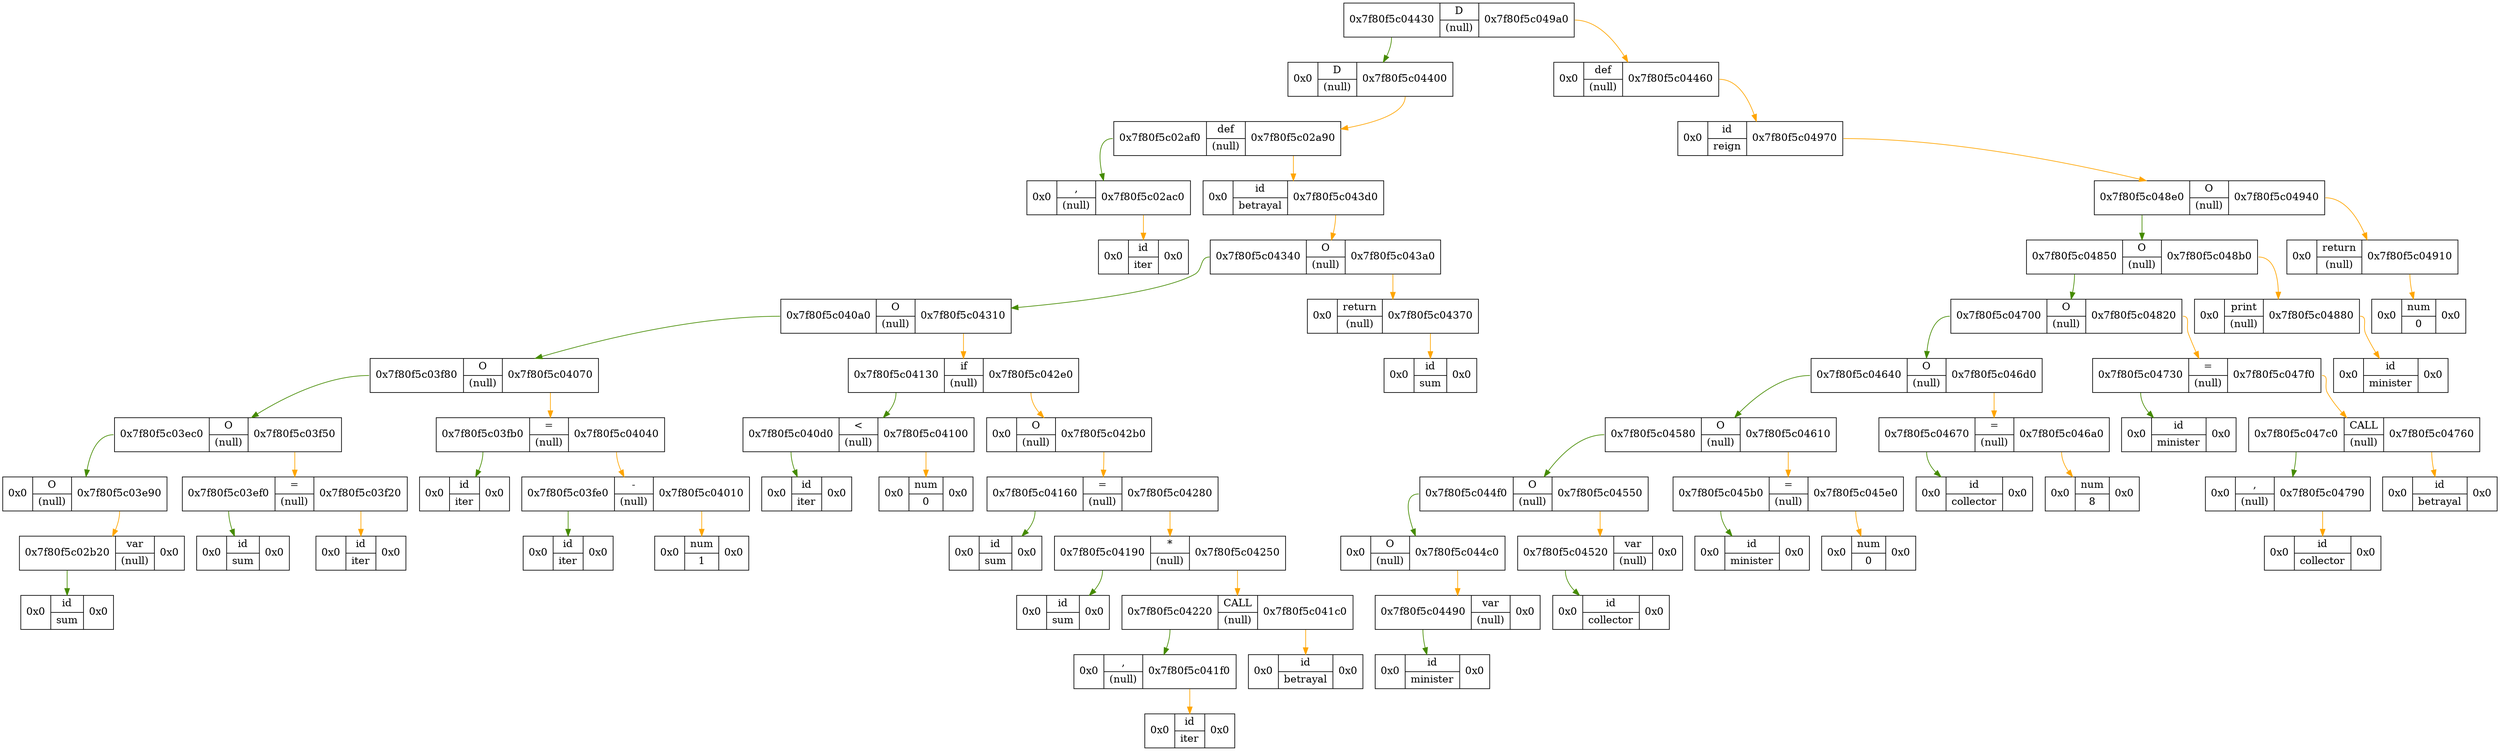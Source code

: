digraph G{
	edge[color="chartreuse4",fontcolor="blue",fontsize=12];
	node[shape="rectangle",fontsize=15];
	1 [shape=record,label="  <f0> 0x7f80f5c04430| {D | (null)} | <f1> 0x7f80f5c049a0" ];
	2 [shape=record,label="  <f0> 0x0| {D | (null)} | <f1> 0x7f80f5c04400" ];
	5 [shape=record,label="  <f0> 0x7f80f5c02af0| {def | (null)} | <f1> 0x7f80f5c02a90" ];
	10 [shape=record,label="  <f0> 0x0| {, | (null)} | <f1> 0x7f80f5c02ac0" ];
	21 [shape=record,label="  <f0> 0x0| {id | iter} | <f1> 0x0" ];
		10:<f1> -> 21[color="orange"]
		5:<f0> -> 10
	11 [shape=record,label="  <f0> 0x0| {id | betrayal} | <f1> 0x7f80f5c043d0" ];
	23 [shape=record,label="  <f0> 0x7f80f5c04340| {O | (null)} | <f1> 0x7f80f5c043a0" ];
	46 [shape=record,label="  <f0> 0x7f80f5c040a0| {O | (null)} | <f1> 0x7f80f5c04310" ];
	92 [shape=record,label="  <f0> 0x7f80f5c03f80| {O | (null)} | <f1> 0x7f80f5c04070" ];
	184 [shape=record,label="  <f0> 0x7f80f5c03ec0| {O | (null)} | <f1> 0x7f80f5c03f50" ];
	368 [shape=record,label="  <f0> 0x0| {O | (null)} | <f1> 0x7f80f5c03e90" ];
	737 [shape=record,label="  <f0> 0x7f80f5c02b20| {var | (null)} | <f1> 0x0" ];
	1474 [shape=record,label="  <f0> 0x0| {id | sum} | <f1> 0x0" ];
		737:<f0> -> 1474
		368:<f1> -> 737[color="orange"]
		184:<f0> -> 368
	369 [shape=record,label="  <f0> 0x7f80f5c03ef0| {= | (null)} | <f1> 0x7f80f5c03f20" ];
	738 [shape=record,label="  <f0> 0x0| {id | sum} | <f1> 0x0" ];
		369:<f0> -> 738
	739 [shape=record,label="  <f0> 0x0| {id | iter} | <f1> 0x0" ];
		369:<f1> -> 739[color="orange"]
		184:<f1> -> 369[color="orange"]
		92:<f0> -> 184
	185 [shape=record,label="  <f0> 0x7f80f5c03fb0| {= | (null)} | <f1> 0x7f80f5c04040" ];
	370 [shape=record,label="  <f0> 0x0| {id | iter} | <f1> 0x0" ];
		185:<f0> -> 370
	371 [shape=record,label="  <f0> 0x7f80f5c03fe0| {- | (null)} | <f1> 0x7f80f5c04010" ];
	742 [shape=record,label="  <f0> 0x0| {id | iter} | <f1> 0x0" ];
		371:<f0> -> 742
	743 [shape=record,label="  <f0> 0x0| {num | 1} | <f1> 0x0" ];
		371:<f1> -> 743[color="orange"]
		185:<f1> -> 371[color="orange"]
		92:<f1> -> 185[color="orange"]
		46:<f0> -> 92
	93 [shape=record,label="  <f0> 0x7f80f5c04130| {if | (null)} | <f1> 0x7f80f5c042e0" ];
	186 [shape=record,label="  <f0> 0x7f80f5c040d0| {\< | \(null)} | <f1> 0x7f80f5c04100" ];
	372 [shape=record,label="  <f0> 0x0| {id | iter} | <f1> 0x0" ];
		186:<f0> -> 372
	373 [shape=record,label="  <f0> 0x0| {num | 0} | <f1> 0x0" ];
		186:<f1> -> 373[color="orange"]
		93:<f0> -> 186
	187 [shape=record,label="  <f0> 0x0| {O | (null)} | <f1> 0x7f80f5c042b0" ];
	375 [shape=record,label="  <f0> 0x7f80f5c04160| {= | (null)} | <f1> 0x7f80f5c04280" ];
	750 [shape=record,label="  <f0> 0x0| {id | sum} | <f1> 0x0" ];
		375:<f0> -> 750
	751 [shape=record,label="  <f0> 0x7f80f5c04190| {* | (null)} | <f1> 0x7f80f5c04250" ];
	1502 [shape=record,label="  <f0> 0x0| {id | sum} | <f1> 0x0" ];
		751:<f0> -> 1502
	1503 [shape=record,label="  <f0> 0x7f80f5c04220| {CALL | (null)} | <f1> 0x7f80f5c041c0" ];
	3006 [shape=record,label="  <f0> 0x0| {, | (null)} | <f1> 0x7f80f5c041f0" ];
	6013 [shape=record,label="  <f0> 0x0| {id | iter} | <f1> 0x0" ];
		3006:<f1> -> 6013[color="orange"]
		1503:<f0> -> 3006
	3007 [shape=record,label="  <f0> 0x0| {id | betrayal} | <f1> 0x0" ];
		1503:<f1> -> 3007[color="orange"]
		751:<f1> -> 1503[color="orange"]
		375:<f1> -> 751[color="orange"]
		187:<f1> -> 375[color="orange"]
		93:<f1> -> 187[color="orange"]
		46:<f1> -> 93[color="orange"]
		23:<f0> -> 46
	47 [shape=record,label="  <f0> 0x0| {return | (null)} | <f1> 0x7f80f5c04370" ];
	95 [shape=record,label="  <f0> 0x0| {id | sum} | <f1> 0x0" ];
		47:<f1> -> 95[color="orange"]
		23:<f1> -> 47[color="orange"]
		11:<f1> -> 23[color="orange"]
		5:<f1> -> 11[color="orange"]
		2:<f1> -> 5[color="orange"]
		1:<f0> -> 2
	3 [shape=record,label="  <f0> 0x0| {def | (null)} | <f1> 0x7f80f5c04460" ];
	7 [shape=record,label="  <f0> 0x0| {id | reign} | <f1> 0x7f80f5c04970" ];
	15 [shape=record,label="  <f0> 0x7f80f5c048e0| {O | (null)} | <f1> 0x7f80f5c04940" ];
	30 [shape=record,label="  <f0> 0x7f80f5c04850| {O | (null)} | <f1> 0x7f80f5c048b0" ];
	60 [shape=record,label="  <f0> 0x7f80f5c04700| {O | (null)} | <f1> 0x7f80f5c04820" ];
	120 [shape=record,label="  <f0> 0x7f80f5c04640| {O | (null)} | <f1> 0x7f80f5c046d0" ];
	240 [shape=record,label="  <f0> 0x7f80f5c04580| {O | (null)} | <f1> 0x7f80f5c04610" ];
	480 [shape=record,label="  <f0> 0x7f80f5c044f0| {O | (null)} | <f1> 0x7f80f5c04550" ];
	960 [shape=record,label="  <f0> 0x0| {O | (null)} | <f1> 0x7f80f5c044c0" ];
	1921 [shape=record,label="  <f0> 0x7f80f5c04490| {var | (null)} | <f1> 0x0" ];
	3842 [shape=record,label="  <f0> 0x0| {id | minister} | <f1> 0x0" ];
		1921:<f0> -> 3842
		960:<f1> -> 1921[color="orange"]
		480:<f0> -> 960
	961 [shape=record,label="  <f0> 0x7f80f5c04520| {var | (null)} | <f1> 0x0" ];
	1922 [shape=record,label="  <f0> 0x0| {id | collector} | <f1> 0x0" ];
		961:<f0> -> 1922
		480:<f1> -> 961[color="orange"]
		240:<f0> -> 480
	481 [shape=record,label="  <f0> 0x7f80f5c045b0| {= | (null)} | <f1> 0x7f80f5c045e0" ];
	962 [shape=record,label="  <f0> 0x0| {id | minister} | <f1> 0x0" ];
		481:<f0> -> 962
	963 [shape=record,label="  <f0> 0x0| {num | 0} | <f1> 0x0" ];
		481:<f1> -> 963[color="orange"]
		240:<f1> -> 481[color="orange"]
		120:<f0> -> 240
	241 [shape=record,label="  <f0> 0x7f80f5c04670| {= | (null)} | <f1> 0x7f80f5c046a0" ];
	482 [shape=record,label="  <f0> 0x0| {id | collector} | <f1> 0x0" ];
		241:<f0> -> 482
	483 [shape=record,label="  <f0> 0x0| {num | 8} | <f1> 0x0" ];
		241:<f1> -> 483[color="orange"]
		120:<f1> -> 241[color="orange"]
		60:<f0> -> 120
	121 [shape=record,label="  <f0> 0x7f80f5c04730| {= | (null)} | <f1> 0x7f80f5c047f0" ];
	242 [shape=record,label="  <f0> 0x0| {id | minister} | <f1> 0x0" ];
		121:<f0> -> 242
	243 [shape=record,label="  <f0> 0x7f80f5c047c0| {CALL | (null)} | <f1> 0x7f80f5c04760" ];
	486 [shape=record,label="  <f0> 0x0| {, | (null)} | <f1> 0x7f80f5c04790" ];
	973 [shape=record,label="  <f0> 0x0| {id | collector} | <f1> 0x0" ];
		486:<f1> -> 973[color="orange"]
		243:<f0> -> 486
	487 [shape=record,label="  <f0> 0x0| {id | betrayal} | <f1> 0x0" ];
		243:<f1> -> 487[color="orange"]
		121:<f1> -> 243[color="orange"]
		60:<f1> -> 121[color="orange"]
		30:<f0> -> 60
	61 [shape=record,label="  <f0> 0x0| {print | (null)} | <f1> 0x7f80f5c04880" ];
	123 [shape=record,label="  <f0> 0x0| {id | minister} | <f1> 0x0" ];
		61:<f1> -> 123[color="orange"]
		30:<f1> -> 61[color="orange"]
		15:<f0> -> 30
	31 [shape=record,label="  <f0> 0x0| {return | (null)} | <f1> 0x7f80f5c04910" ];
	63 [shape=record,label="  <f0> 0x0| {num | 0} | <f1> 0x0" ];
		31:<f1> -> 63[color="orange"]
		15:<f1> -> 31[color="orange"]
		7:<f1> -> 15[color="orange"]
		3:<f1> -> 7[color="orange"]
		1:<f1> -> 3[color="orange"]
}